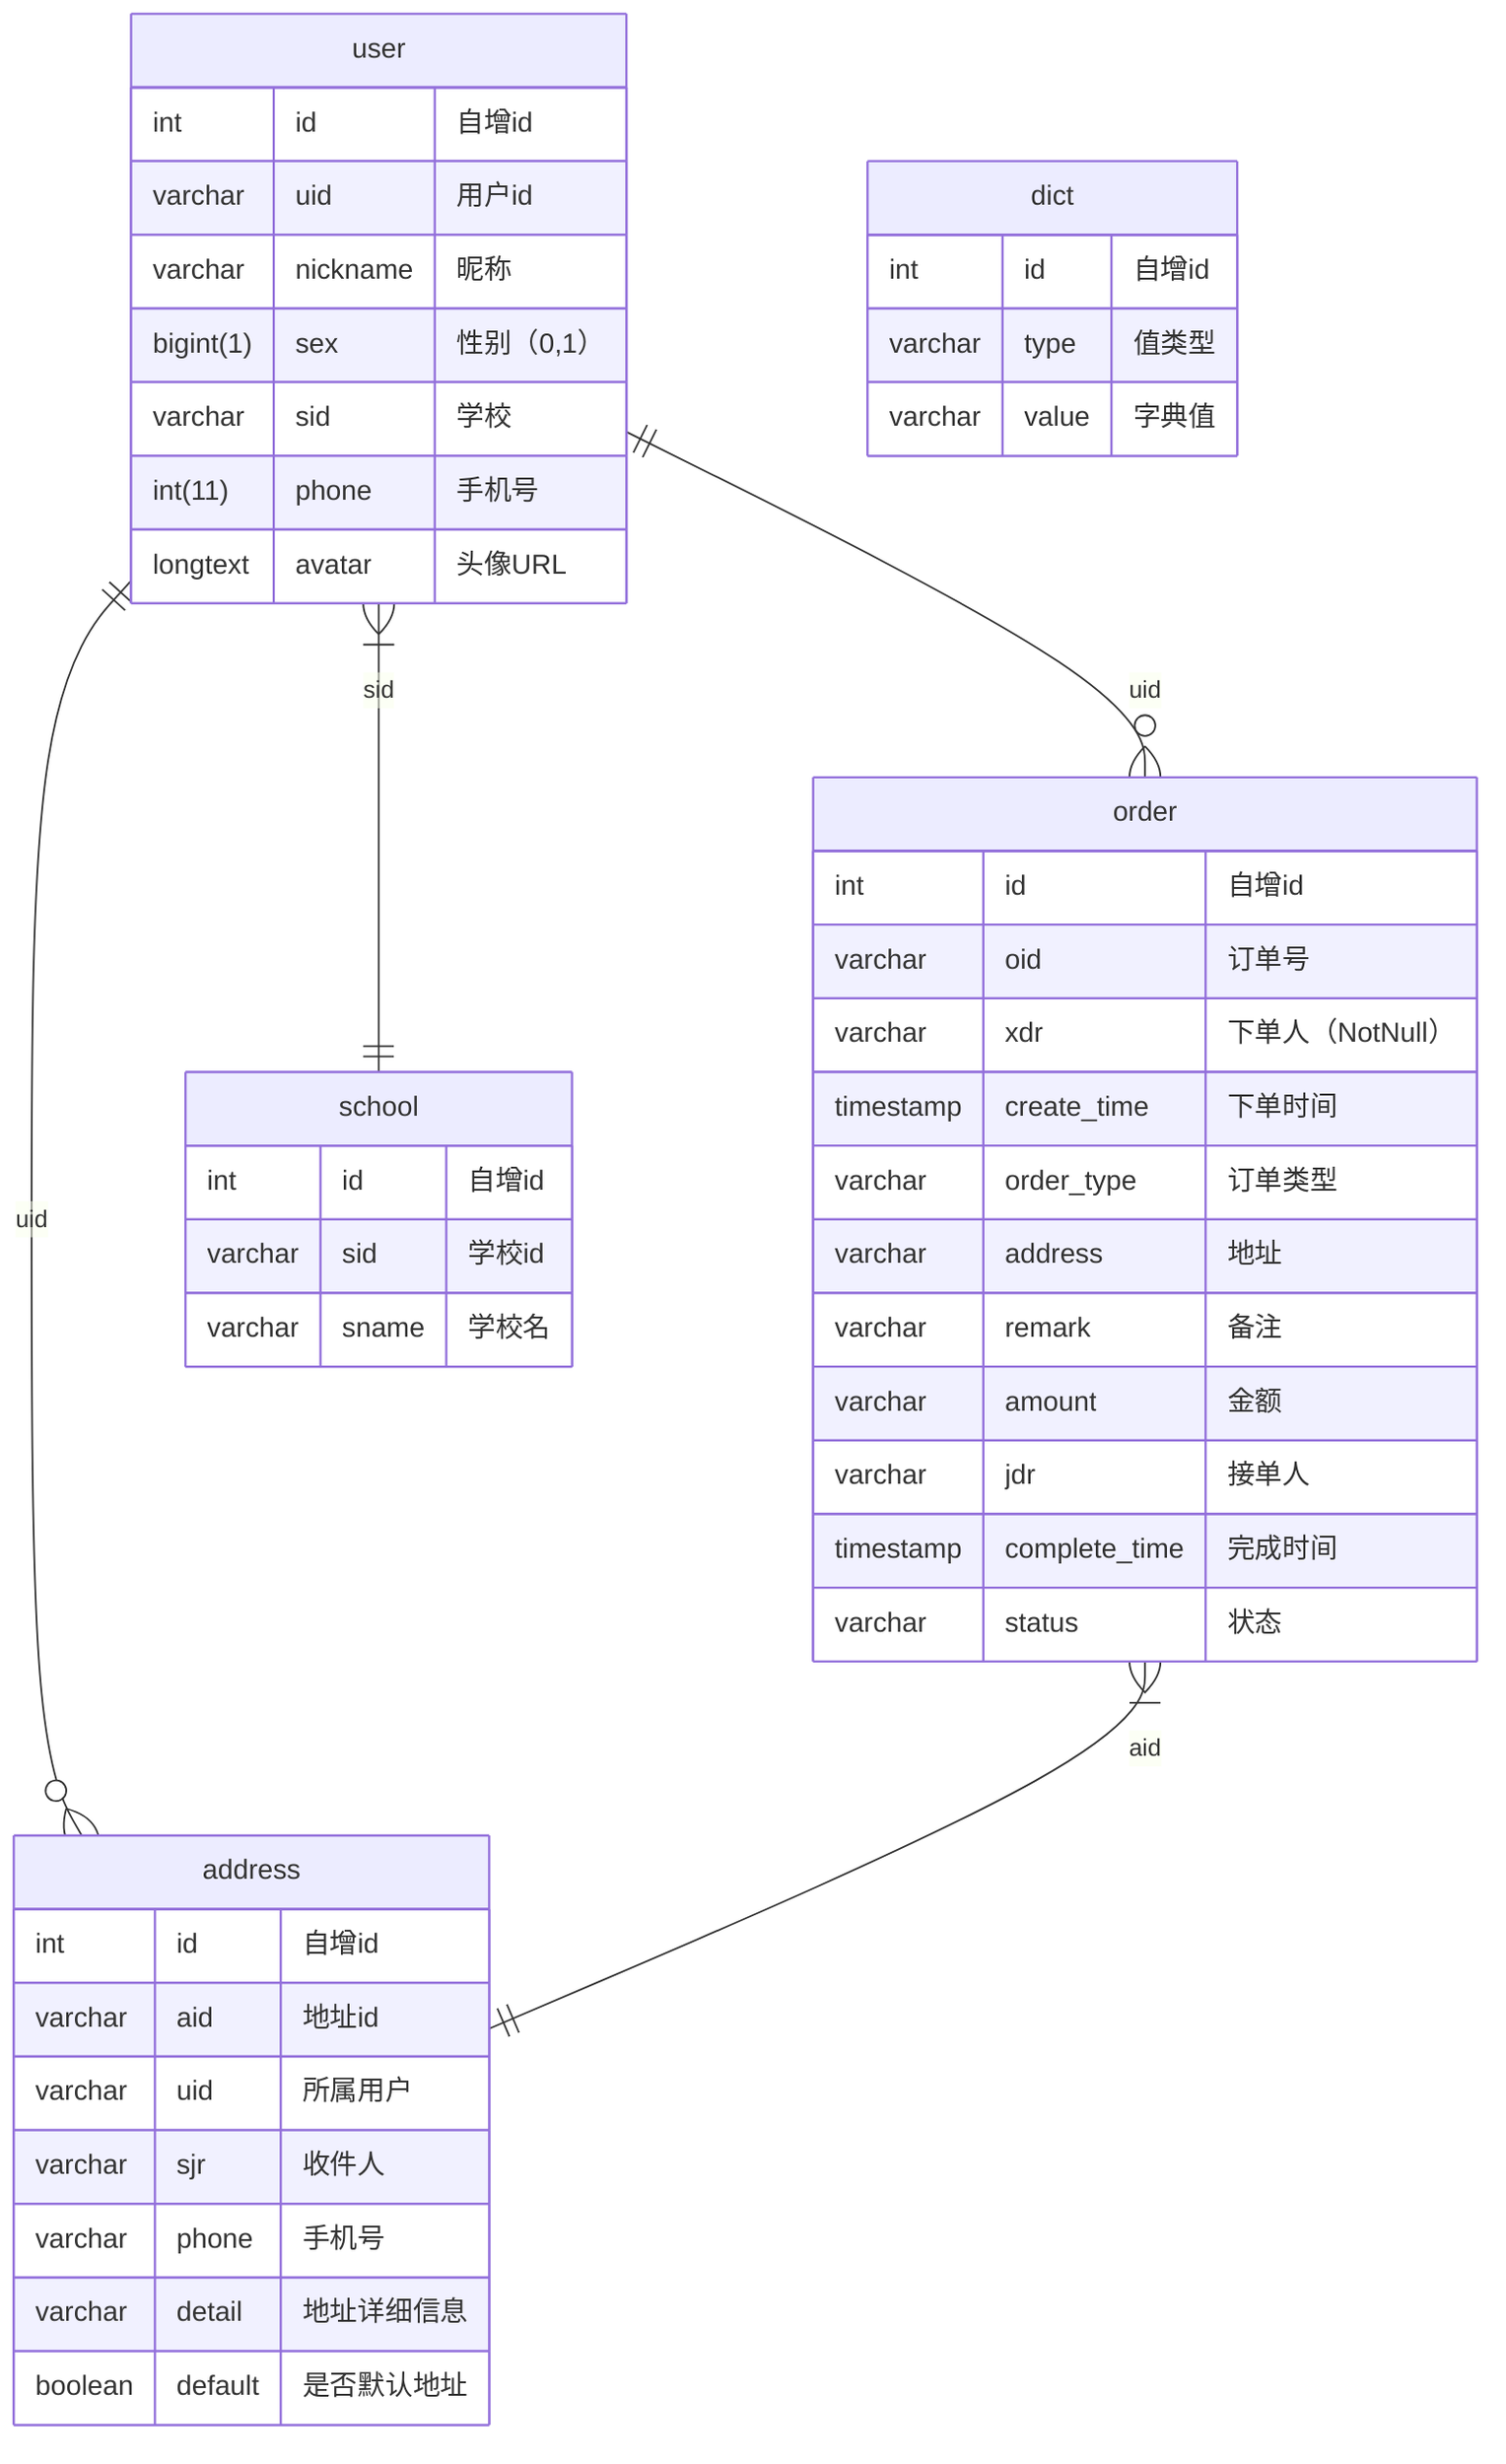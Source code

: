 erDiagram
    user {
        int id "自增id"
        varchar uid "用户id"
        varchar nickname "昵称"
        bigint(1) sex "性别（0,1）"
        varchar sid "学校"
        int(11) phone "手机号"
        longtext avatar "头像URL"
    }

    order {
        int id "自增id"
        varchar oid "订单号"
        varchar xdr "下单人（NotNull）"
        timestamp create_time "下单时间"
        varchar order_type "订单类型"
        varchar address "地址"
        varchar remark "备注"
        varchar amount "金额"
        varchar jdr "接单人"
        timestamp complete_time "完成时间"
        varchar status "状态"
    }

    address {
        int id "自增id"
        varchar aid "地址id"
        varchar uid "所属用户"
        varchar sjr "收件人"
        varchar phone "手机号"
        varchar detail "地址详细信息"
        boolean default "是否默认地址"
    }

    school {
        int id "自增id"
        varchar sid "学校id"
        varchar sname "学校名"
    }

    dict {
        int id "自增id"
        varchar type "值类型"
        varchar value "字典值"
    }

    user ||--o{ order : "uid"
    user ||--o{ address : "uid"
    user }|--|| school : "sid"
    order }|--|| address : "aid"